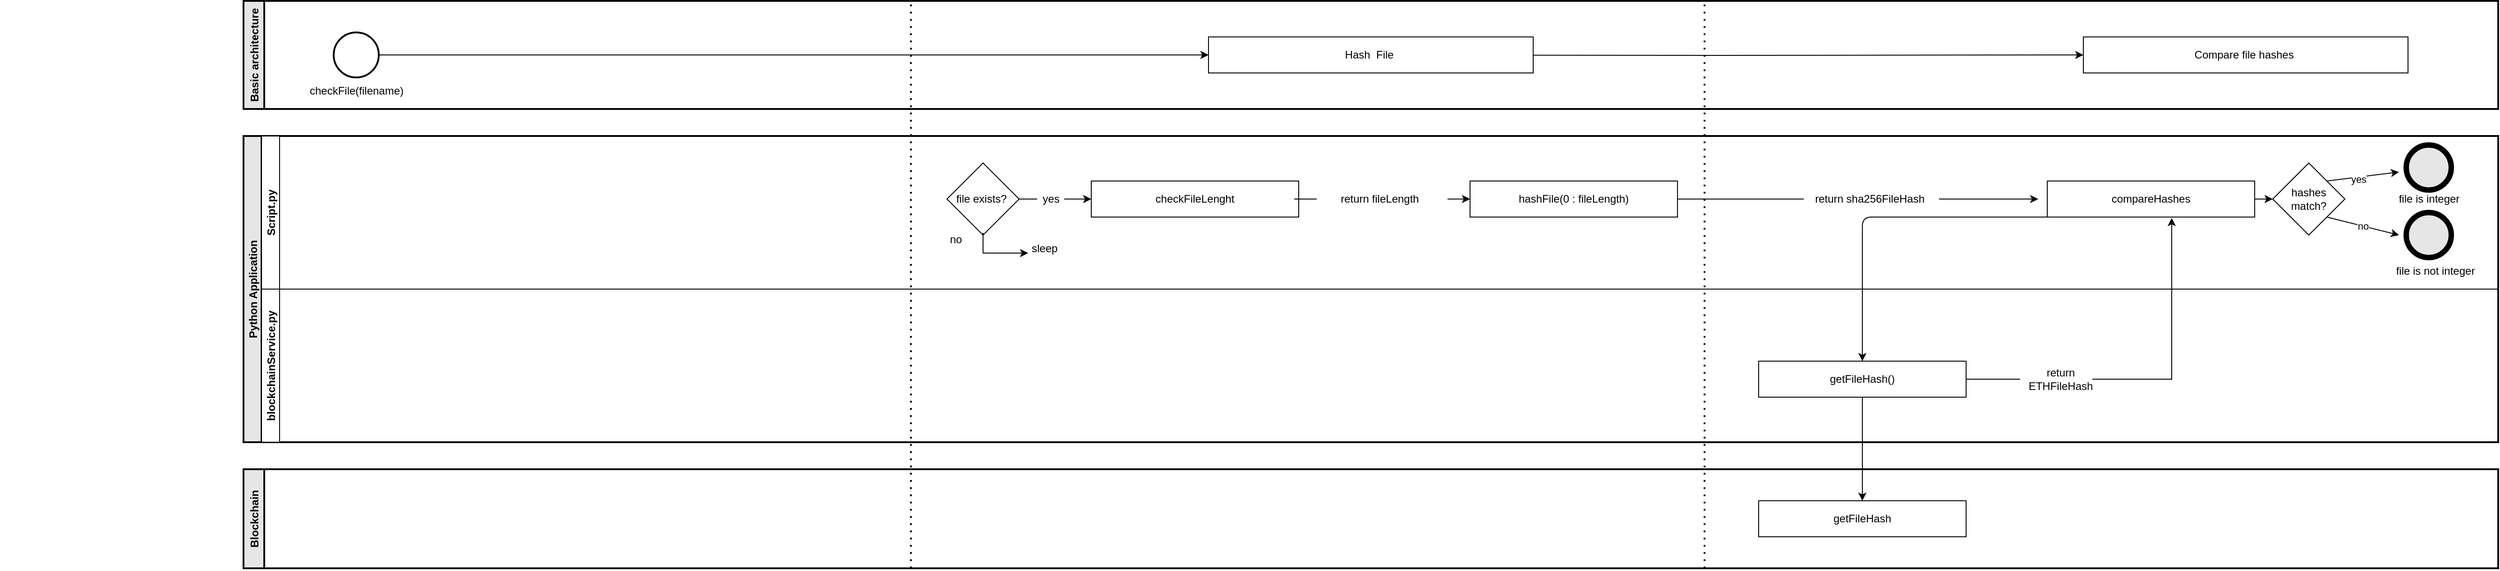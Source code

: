 <mxfile>
    <diagram id="C5RBs43oDa-KdzZeNtuy" name="Page-1">
        <mxGraphModel dx="2176" dy="533" grid="1" gridSize="10" guides="1" tooltips="1" connect="1" arrows="1" fold="1" page="1" pageScale="1" pageWidth="827" pageHeight="1169" math="0" shadow="0">
            <root>
                <mxCell id="WIyWlLk6GJQsqaUBKTNV-0"/>
                <mxCell id="WIyWlLk6GJQsqaUBKTNV-1" parent="WIyWlLk6GJQsqaUBKTNV-0"/>
                <mxCell id="cQZg4SeEy35CJQ6VwM8x-12" style="edgeStyle=orthogonalEdgeStyle;rounded=0;orthogonalLoop=1;jettySize=auto;html=1;entryX=0;entryY=0.5;entryDx=0;entryDy=0;" parent="WIyWlLk6GJQsqaUBKTNV-1" target="ZYwFMBQIWgv-eiatx3Tv-1" edge="1">
                    <mxGeometry relative="1" as="geometry">
                        <mxPoint x="840.5" y="100" as="sourcePoint"/>
                        <mxPoint x="880.5" y="100" as="targetPoint"/>
                    </mxGeometry>
                </mxCell>
                <mxCell id="cQZg4SeEy35CJQ6VwM8x-14" value="Basic architecture" style="swimlane;horizontal=0;strokeWidth=2;fillColor=#E6E6E6;" parent="WIyWlLk6GJQsqaUBKTNV-1" vertex="1">
                    <mxGeometry x="-380" y="40" width="2500" height="120" as="geometry">
                        <mxRectangle x="-390" y="50" width="30" height="140" as="alternateBounds"/>
                    </mxGeometry>
                </mxCell>
                <mxCell id="ZYwFMBQIWgv-eiatx3Tv-0" value="Hash &amp;nbsp;File&amp;nbsp;" style="rounded=0;whiteSpace=wrap;html=1;" parent="cQZg4SeEy35CJQ6VwM8x-14" vertex="1">
                    <mxGeometry x="1070" y="40" width="360" height="40" as="geometry"/>
                </mxCell>
                <mxCell id="ZYwFMBQIWgv-eiatx3Tv-1" value="Compare file hashes&amp;nbsp;" style="rounded=0;whiteSpace=wrap;html=1;" parent="cQZg4SeEy35CJQ6VwM8x-14" vertex="1">
                    <mxGeometry x="2040" y="40" width="360" height="40" as="geometry"/>
                </mxCell>
                <mxCell id="cQZg4SeEy35CJQ6VwM8x-4" style="edgeStyle=orthogonalEdgeStyle;rounded=0;orthogonalLoop=1;jettySize=auto;html=1;entryX=0;entryY=0.5;entryDx=0;entryDy=0;exitX=1;exitY=0.5;exitDx=0;exitDy=0;exitPerimeter=0;" parent="cQZg4SeEy35CJQ6VwM8x-14" source="ZYwFMBQIWgv-eiatx3Tv-2" target="ZYwFMBQIWgv-eiatx3Tv-0" edge="1">
                    <mxGeometry relative="1" as="geometry">
                        <mxPoint x="420" y="60" as="sourcePoint"/>
                        <mxPoint x="860.5" y="60" as="targetPoint"/>
                    </mxGeometry>
                </mxCell>
                <mxCell id="ZYwFMBQIWgv-eiatx3Tv-2" value="" style="strokeWidth=2;html=1;shape=mxgraph.flowchart.start_2;whiteSpace=wrap;" parent="cQZg4SeEy35CJQ6VwM8x-14" vertex="1">
                    <mxGeometry x="100" y="35" width="50" height="50" as="geometry"/>
                </mxCell>
                <mxCell id="ZYwFMBQIWgv-eiatx3Tv-6" value="checkFile(filename)" style="text;html=1;align=center;verticalAlign=middle;resizable=0;points=[];autosize=1;strokeColor=none;fillColor=none;" parent="cQZg4SeEy35CJQ6VwM8x-14" vertex="1">
                    <mxGeometry x="65" y="90" width="120" height="20" as="geometry"/>
                </mxCell>
                <mxCell id="cQZg4SeEy35CJQ6VwM8x-17" value="Blockchain" style="swimlane;horizontal=0;strokeWidth=2;fillColor=#E6E6E6;" parent="WIyWlLk6GJQsqaUBKTNV-1" vertex="1">
                    <mxGeometry x="-380" y="560" width="2500" height="110" as="geometry">
                        <mxRectangle x="-390" y="50" width="30" height="140" as="alternateBounds"/>
                    </mxGeometry>
                </mxCell>
                <mxCell id="ZYwFMBQIWgv-eiatx3Tv-65" value="getFileHash" style="rounded=0;whiteSpace=wrap;html=1;" parent="cQZg4SeEy35CJQ6VwM8x-17" vertex="1">
                    <mxGeometry x="1680" y="35" width="230" height="40" as="geometry"/>
                </mxCell>
                <mxCell id="ZYwFMBQIWgv-eiatx3Tv-5" value="&lt;div style=&quot;color: rgb(212 , 212 , 212) ; background-color: rgb(30 , 30 , 30) ; font-family: &amp;#34;menlo&amp;#34; , &amp;#34;monaco&amp;#34; , &amp;#34;courier new&amp;#34; , monospace ; font-size: 15px ; line-height: 23px&quot;&gt;&lt;br&gt;&lt;/div&gt;" style="text;html=1;align=center;verticalAlign=middle;resizable=0;points=[];autosize=1;strokeColor=none;fillColor=none;" parent="WIyWlLk6GJQsqaUBKTNV-1" vertex="1">
                    <mxGeometry x="-650" y="305" width="20" height="30" as="geometry"/>
                </mxCell>
                <mxCell id="ZYwFMBQIWgv-eiatx3Tv-7" value="" style="endArrow=none;dashed=1;html=1;dashPattern=1 3;strokeWidth=2;rounded=0;" parent="WIyWlLk6GJQsqaUBKTNV-1" edge="1">
                    <mxGeometry width="50" height="50" relative="1" as="geometry">
                        <mxPoint x="360" y="670" as="sourcePoint"/>
                        <mxPoint x="360" y="40" as="targetPoint"/>
                    </mxGeometry>
                </mxCell>
                <mxCell id="ZYwFMBQIWgv-eiatx3Tv-24" value="Python Application" style="swimlane;childLayout=stackLayout;resizeParent=1;resizeParentMax=0;horizontal=0;startSize=20;horizontalStack=0;labelBackgroundColor=#E6E6E6;fillColor=#E6E6E6;strokeWidth=2;" parent="WIyWlLk6GJQsqaUBKTNV-1" vertex="1">
                    <mxGeometry x="-380" y="190" width="2500" height="340" as="geometry"/>
                </mxCell>
                <mxCell id="ZYwFMBQIWgv-eiatx3Tv-25" value="Script.py" style="swimlane;startSize=20;horizontal=0;" parent="ZYwFMBQIWgv-eiatx3Tv-24" vertex="1">
                    <mxGeometry x="20" width="2480" height="170" as="geometry"/>
                </mxCell>
                <mxCell id="ZYwFMBQIWgv-eiatx3Tv-37" style="edgeStyle=orthogonalEdgeStyle;rounded=0;orthogonalLoop=1;jettySize=auto;html=1;startArrow=none;" parent="ZYwFMBQIWgv-eiatx3Tv-25" source="ZYwFMBQIWgv-eiatx3Tv-32" target="ZYwFMBQIWgv-eiatx3Tv-29" edge="1">
                    <mxGeometry relative="1" as="geometry"/>
                </mxCell>
                <mxCell id="ZYwFMBQIWgv-eiatx3Tv-31" value="file exists?&amp;nbsp;" style="rhombus;whiteSpace=wrap;html=1;" parent="ZYwFMBQIWgv-eiatx3Tv-25" vertex="1">
                    <mxGeometry x="760" y="30" width="80" height="80" as="geometry"/>
                </mxCell>
                <mxCell id="ZYwFMBQIWgv-eiatx3Tv-29" value="checkFileLenght" style="rounded=0;whiteSpace=wrap;html=1;" parent="ZYwFMBQIWgv-eiatx3Tv-25" vertex="1">
                    <mxGeometry x="920" y="50" width="230" height="40" as="geometry"/>
                </mxCell>
                <mxCell id="ZYwFMBQIWgv-eiatx3Tv-34" value="no" style="text;html=1;strokeColor=none;fillColor=none;align=center;verticalAlign=middle;whiteSpace=wrap;rounded=0;" parent="ZYwFMBQIWgv-eiatx3Tv-25" vertex="1">
                    <mxGeometry x="740" y="100" width="60" height="30" as="geometry"/>
                </mxCell>
                <mxCell id="ZYwFMBQIWgv-eiatx3Tv-33" value="sleep&amp;nbsp;" style="text;html=1;strokeColor=none;fillColor=none;align=center;verticalAlign=middle;whiteSpace=wrap;rounded=0;" parent="ZYwFMBQIWgv-eiatx3Tv-25" vertex="1">
                    <mxGeometry x="840" y="110" width="60" height="30" as="geometry"/>
                </mxCell>
                <mxCell id="ZYwFMBQIWgv-eiatx3Tv-39" value="" style="endArrow=classic;html=1;rounded=0;exitX=1;exitY=0.25;exitDx=0;exitDy=0;" parent="ZYwFMBQIWgv-eiatx3Tv-25" source="ZYwFMBQIWgv-eiatx3Tv-34" edge="1">
                    <mxGeometry width="50" height="50" relative="1" as="geometry">
                        <mxPoint x="780" y="330" as="sourcePoint"/>
                        <mxPoint x="850" y="130" as="targetPoint"/>
                        <Array as="points">
                            <mxPoint x="800" y="130"/>
                        </Array>
                    </mxGeometry>
                </mxCell>
                <mxCell id="2" style="edgeStyle=none;html=1;exitX=1;exitY=0.5;exitDx=0;exitDy=0;entryX=0;entryY=0.5;entryDx=0;entryDy=0;" edge="1" parent="ZYwFMBQIWgv-eiatx3Tv-25" source="ZYwFMBQIWgv-eiatx3Tv-47" target="1">
                    <mxGeometry relative="1" as="geometry"/>
                </mxCell>
                <mxCell id="ZYwFMBQIWgv-eiatx3Tv-47" value="compareHashes" style="rounded=0;whiteSpace=wrap;html=1;" parent="ZYwFMBQIWgv-eiatx3Tv-25" vertex="1">
                    <mxGeometry x="1980" y="50" width="230" height="40" as="geometry"/>
                </mxCell>
                <mxCell id="ZYwFMBQIWgv-eiatx3Tv-49" value="" style="points=[[0.145,0.145,0],[0.5,0,0],[0.855,0.145,0],[1,0.5,0],[0.855,0.855,0],[0.5,1,0],[0.145,0.855,0],[0,0.5,0]];shape=mxgraph.bpmn.event;html=1;verticalLabelPosition=bottom;labelBackgroundColor=#ffffff;verticalAlign=top;align=center;perimeter=ellipsePerimeter;outlineConnect=0;aspect=fixed;outline=end;symbol=terminate2;strokeWidth=2;fillColor=#E6E6E6;" parent="ZYwFMBQIWgv-eiatx3Tv-25" vertex="1">
                    <mxGeometry x="2378" y="10" width="50" height="50" as="geometry"/>
                </mxCell>
                <mxCell id="ZYwFMBQIWgv-eiatx3Tv-35" value="return&amp;nbsp;fileLength" style="text;html=1;strokeColor=none;fillColor=none;align=center;verticalAlign=middle;whiteSpace=wrap;rounded=0;" parent="ZYwFMBQIWgv-eiatx3Tv-25" vertex="1">
                    <mxGeometry x="1165" y="55" width="150" height="30" as="geometry"/>
                </mxCell>
                <mxCell id="ZYwFMBQIWgv-eiatx3Tv-56" value="" style="edgeStyle=orthogonalEdgeStyle;rounded=0;orthogonalLoop=1;jettySize=auto;html=1;entryX=0;entryY=0.5;entryDx=0;entryDy=0;endArrow=none;" parent="ZYwFMBQIWgv-eiatx3Tv-25" source="ZYwFMBQIWgv-eiatx3Tv-29" target="ZYwFMBQIWgv-eiatx3Tv-35" edge="1">
                    <mxGeometry relative="1" as="geometry">
                        <mxPoint x="1150" y="70" as="sourcePoint"/>
                        <mxPoint x="1340" y="70" as="targetPoint"/>
                    </mxGeometry>
                </mxCell>
                <mxCell id="ZYwFMBQIWgv-eiatx3Tv-32" value="yes" style="text;html=1;align=center;verticalAlign=middle;resizable=0;points=[];autosize=1;strokeColor=none;fillColor=none;" parent="ZYwFMBQIWgv-eiatx3Tv-25" vertex="1">
                    <mxGeometry x="860" y="60" width="30" height="20" as="geometry"/>
                </mxCell>
                <mxCell id="ZYwFMBQIWgv-eiatx3Tv-57" value="" style="edgeStyle=orthogonalEdgeStyle;rounded=0;orthogonalLoop=1;jettySize=auto;html=1;endArrow=none;" parent="ZYwFMBQIWgv-eiatx3Tv-25" source="ZYwFMBQIWgv-eiatx3Tv-31" target="ZYwFMBQIWgv-eiatx3Tv-32" edge="1">
                    <mxGeometry relative="1" as="geometry">
                        <mxPoint x="480" y="260" as="sourcePoint"/>
                        <mxPoint x="560" y="260" as="targetPoint"/>
                    </mxGeometry>
                </mxCell>
                <mxCell id="ZYwFMBQIWgv-eiatx3Tv-52" value="return&amp;nbsp;sha256FileHash&amp;nbsp;" style="text;html=1;strokeColor=none;fillColor=none;align=center;verticalAlign=middle;whiteSpace=wrap;rounded=0;" parent="ZYwFMBQIWgv-eiatx3Tv-25" vertex="1">
                    <mxGeometry x="1710" y="55" width="150" height="30" as="geometry"/>
                </mxCell>
                <mxCell id="ZYwFMBQIWgv-eiatx3Tv-51" style="edgeStyle=orthogonalEdgeStyle;rounded=0;orthogonalLoop=1;jettySize=auto;html=1;startArrow=none;" parent="ZYwFMBQIWgv-eiatx3Tv-25" source="ZYwFMBQIWgv-eiatx3Tv-52" edge="1">
                    <mxGeometry relative="1" as="geometry">
                        <mxPoint x="1970" y="70" as="targetPoint"/>
                    </mxGeometry>
                </mxCell>
                <mxCell id="1" value="hashes match?" style="rhombus;whiteSpace=wrap;html=1;" vertex="1" parent="ZYwFMBQIWgv-eiatx3Tv-25">
                    <mxGeometry x="2230" y="30" width="80" height="80" as="geometry"/>
                </mxCell>
                <mxCell id="3" value="" style="points=[[0.145,0.145,0],[0.5,0,0],[0.855,0.145,0],[1,0.5,0],[0.855,0.855,0],[0.5,1,0],[0.145,0.855,0],[0,0.5,0]];shape=mxgraph.bpmn.event;html=1;verticalLabelPosition=bottom;labelBackgroundColor=#ffffff;verticalAlign=top;align=center;perimeter=ellipsePerimeter;outlineConnect=0;aspect=fixed;outline=end;symbol=terminate2;strokeWidth=2;fillColor=#E6E6E6;" vertex="1" parent="ZYwFMBQIWgv-eiatx3Tv-25">
                    <mxGeometry x="2378" y="85" width="50" height="50" as="geometry"/>
                </mxCell>
                <mxCell id="9" value="file is integer" style="text;html=1;align=center;verticalAlign=middle;resizable=0;points=[];autosize=1;strokeColor=none;fillColor=none;" vertex="1" parent="ZYwFMBQIWgv-eiatx3Tv-25">
                    <mxGeometry x="2363" y="60" width="80" height="20" as="geometry"/>
                </mxCell>
                <mxCell id="ZYwFMBQIWgv-eiatx3Tv-26" value="blockchainService.py" style="swimlane;startSize=20;horizontal=0;" parent="ZYwFMBQIWgv-eiatx3Tv-24" vertex="1">
                    <mxGeometry x="20" y="170" width="2480" height="170" as="geometry"/>
                </mxCell>
                <mxCell id="ZYwFMBQIWgv-eiatx3Tv-41" value="getFileHash()" style="rounded=0;whiteSpace=wrap;html=1;" parent="ZYwFMBQIWgv-eiatx3Tv-26" vertex="1">
                    <mxGeometry x="1660" y="80" width="230" height="40" as="geometry"/>
                </mxCell>
                <mxCell id="ZYwFMBQIWgv-eiatx3Tv-60" value="return ETHFileHash" style="text;html=1;strokeColor=none;fillColor=none;align=center;verticalAlign=middle;whiteSpace=wrap;rounded=0;" parent="ZYwFMBQIWgv-eiatx3Tv-26" vertex="1">
                    <mxGeometry x="1960" y="85" width="70" height="30" as="geometry"/>
                </mxCell>
                <mxCell id="ZYwFMBQIWgv-eiatx3Tv-62" value="" style="endArrow=none;html=1;rounded=0;exitX=1;exitY=0.5;exitDx=0;exitDy=0;" parent="ZYwFMBQIWgv-eiatx3Tv-26" source="ZYwFMBQIWgv-eiatx3Tv-41" edge="1">
                    <mxGeometry width="50" height="50" relative="1" as="geometry">
                        <mxPoint x="1451" y="290" as="sourcePoint"/>
                        <mxPoint x="1950" y="100" as="targetPoint"/>
                        <Array as="points"/>
                    </mxGeometry>
                </mxCell>
                <mxCell id="ZYwFMBQIWgv-eiatx3Tv-69" value="" style="endArrow=none;dashed=1;html=1;dashPattern=1 3;strokeWidth=2;rounded=0;" parent="ZYwFMBQIWgv-eiatx3Tv-26" edge="1">
                    <mxGeometry width="50" height="50" relative="1" as="geometry">
                        <mxPoint x="1600" y="310" as="sourcePoint"/>
                        <mxPoint x="1600" y="-320" as="targetPoint"/>
                    </mxGeometry>
                </mxCell>
                <mxCell id="ZYwFMBQIWgv-eiatx3Tv-59" value="" style="endArrow=classic;html=1;rounded=0;entryX=0.6;entryY=1.025;entryDx=0;entryDy=0;entryPerimeter=0;startArrow=none;exitX=1;exitY=0.5;exitDx=0;exitDy=0;" parent="ZYwFMBQIWgv-eiatx3Tv-24" source="ZYwFMBQIWgv-eiatx3Tv-60" target="ZYwFMBQIWgv-eiatx3Tv-47" edge="1">
                    <mxGeometry width="50" height="50" relative="1" as="geometry">
                        <mxPoint x="2130" y="270" as="sourcePoint"/>
                        <mxPoint x="1890" y="320" as="targetPoint"/>
                        <Array as="points">
                            <mxPoint x="2138" y="270"/>
                        </Array>
                    </mxGeometry>
                </mxCell>
                <mxCell id="0" style="edgeStyle=none;html=1;exitX=0.25;exitY=1;exitDx=0;exitDy=0;entryX=0.5;entryY=0;entryDx=0;entryDy=0;" edge="1" parent="ZYwFMBQIWgv-eiatx3Tv-24" source="ZYwFMBQIWgv-eiatx3Tv-47" target="ZYwFMBQIWgv-eiatx3Tv-41">
                    <mxGeometry relative="1" as="geometry">
                        <Array as="points">
                            <mxPoint x="1795" y="90"/>
                        </Array>
                    </mxGeometry>
                </mxCell>
                <mxCell id="ZYwFMBQIWgv-eiatx3Tv-30" value="hashFile(0 : fileLength)" style="rounded=0;whiteSpace=wrap;html=1;" parent="WIyWlLk6GJQsqaUBKTNV-1" vertex="1">
                    <mxGeometry x="980" y="240" width="230" height="40" as="geometry"/>
                </mxCell>
                <mxCell id="ZYwFMBQIWgv-eiatx3Tv-38" style="edgeStyle=orthogonalEdgeStyle;rounded=0;orthogonalLoop=1;jettySize=auto;html=1;entryX=0;entryY=0.5;entryDx=0;entryDy=0;startArrow=none;" parent="WIyWlLk6GJQsqaUBKTNV-1" source="ZYwFMBQIWgv-eiatx3Tv-35" target="ZYwFMBQIWgv-eiatx3Tv-30" edge="1">
                    <mxGeometry relative="1" as="geometry"/>
                </mxCell>
                <mxCell id="ZYwFMBQIWgv-eiatx3Tv-58" value="" style="edgeStyle=orthogonalEdgeStyle;rounded=0;orthogonalLoop=1;jettySize=auto;html=1;entryX=0;entryY=0.5;entryDx=0;entryDy=0;endArrow=none;" parent="WIyWlLk6GJQsqaUBKTNV-1" source="ZYwFMBQIWgv-eiatx3Tv-30" target="ZYwFMBQIWgv-eiatx3Tv-52" edge="1">
                    <mxGeometry relative="1" as="geometry">
                        <mxPoint x="1210" y="260" as="sourcePoint"/>
                        <mxPoint x="1660" y="260" as="targetPoint"/>
                    </mxGeometry>
                </mxCell>
                <mxCell id="ZYwFMBQIWgv-eiatx3Tv-66" value="" style="endArrow=classic;html=1;rounded=0;exitX=0.5;exitY=1;exitDx=0;exitDy=0;entryX=0.5;entryY=0;entryDx=0;entryDy=0;" parent="WIyWlLk6GJQsqaUBKTNV-1" source="ZYwFMBQIWgv-eiatx3Tv-41" target="ZYwFMBQIWgv-eiatx3Tv-65" edge="1">
                    <mxGeometry width="50" height="50" relative="1" as="geometry">
                        <mxPoint x="1360" y="570" as="sourcePoint"/>
                        <mxPoint x="1410" y="520" as="targetPoint"/>
                    </mxGeometry>
                </mxCell>
                <mxCell id="4" style="edgeStyle=none;html=1;exitX=1;exitY=0;exitDx=0;exitDy=0;" edge="1" parent="WIyWlLk6GJQsqaUBKTNV-1" source="1">
                    <mxGeometry relative="1" as="geometry">
                        <mxPoint x="2010" y="230" as="targetPoint"/>
                    </mxGeometry>
                </mxCell>
                <mxCell id="7" value="yes&lt;br&gt;" style="edgeLabel;html=1;align=center;verticalAlign=middle;resizable=0;points=[];" vertex="1" connectable="0" parent="4">
                    <mxGeometry x="-0.132" y="-2" relative="1" as="geometry">
                        <mxPoint as="offset"/>
                    </mxGeometry>
                </mxCell>
                <mxCell id="6" value="no" style="edgeStyle=none;html=1;exitX=1;exitY=1;exitDx=0;exitDy=0;" edge="1" parent="WIyWlLk6GJQsqaUBKTNV-1" source="1">
                    <mxGeometry relative="1" as="geometry">
                        <mxPoint x="2010" y="300" as="targetPoint"/>
                    </mxGeometry>
                </mxCell>
                <mxCell id="8" value="file is not integer" style="text;html=1;align=center;verticalAlign=middle;resizable=0;points=[];autosize=1;strokeColor=none;fillColor=none;" vertex="1" parent="WIyWlLk6GJQsqaUBKTNV-1">
                    <mxGeometry x="2000" y="330" width="100" height="20" as="geometry"/>
                </mxCell>
            </root>
        </mxGraphModel>
    </diagram>
</mxfile>